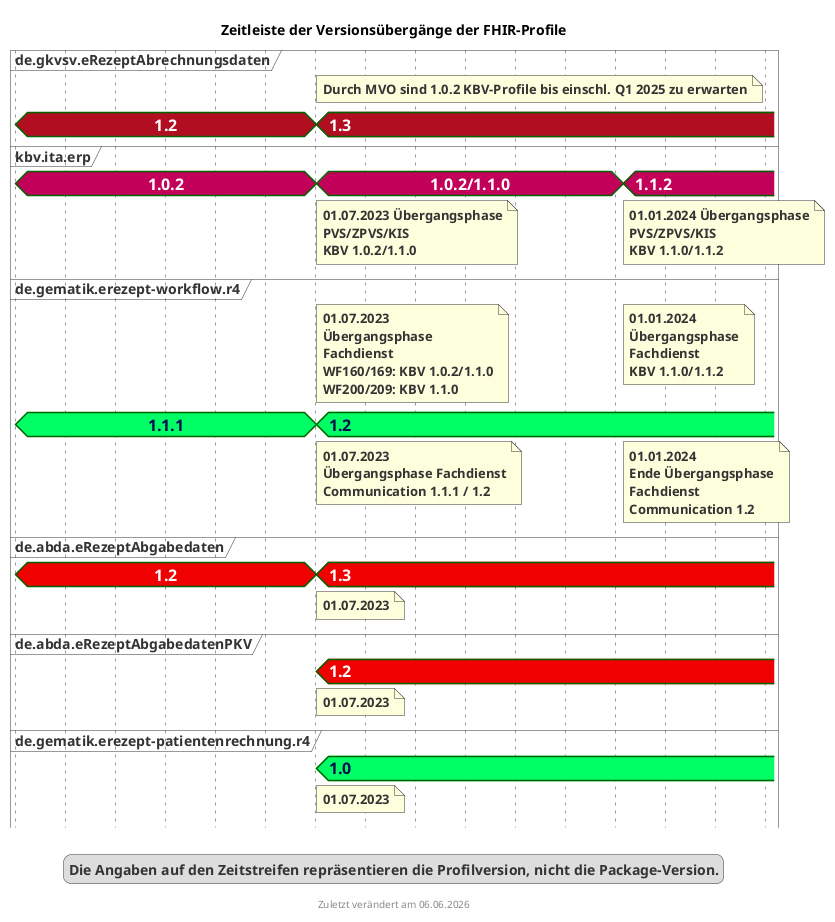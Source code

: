 @startuml fhir_version_timeline
<style>
timingDiagram {
  .kbvcolor {
    FontColor #ffffff
    Fontsize 16
    FontStyle bold
    Backgroundcolor #c30059
  }
  .gematikcolor {
    FontColor #000e52
    Fontsize 16
    FontStyle bold
    Backgroundcolor #00ff64
  }
  .davcolor {
    FontColor #ffffff
    Fontsize 16
    FontStyle bold
    BackgroundColor #f00000
  }
  .gkvcolor {
    FontColor #ffffff
    Fontsize 16
    FontStyle bold
    BackgroundColor #b10f21
  }
}
</style>
title Zeitleiste der Versionsübergänge der FHIR-Profile
footer Zuletzt verändert am %date("dd.MM.yyyy")


concise "de.gkvsv.eRezeptAbrechnungsdaten" as GKV <<gkvcolor>>
concise "kbv.ita.erp" as KBV <<kbvcolor>>
concise "de.gematik.erezept-workflow.r4" as gematik <<gematikcolor>>
concise "de.abda.eRezeptAbgabedaten" as DAV <<davcolor>>
concise "de.abda.eRezeptAbgabedatenPKV" as PKV <<davcolor>>
concise "de.gematik.erezept-patientenrechnung.r4" as gematikpkv <<gematikcolor>>


'30 days is scaled to 50 pixels
scale 2592000 as 50 pixels
hide time-axis

@2023/01/01
GKV is 1.2
KBV is 1.0.2
DAV is 1.2
gematik is 1.1.1

@2023/07/01
note bottom of KBV : 01.07.2023 Übergangsphase\nPVS/ZPVS/KIS\nKBV 1.0.2/1.1.0
note bottom of PKV : 01.07.2023
note top of gematik : 01.07.2023\nÜbergangsphase\nFachdienst\nWF160/169: KBV 1.0.2/1.1.0\nWF200/209: KBV 1.1.0
note bottom of gematik : 01.07.2023\nÜbergangsphase Fachdienst\nCommunication 1.1.1 / 1.2
note bottom of gematikpkv : 01.07.2023
note bottom of DAV : 01.07.2023
note top of GKV : Durch MVO sind 1.0.2 KBV-Profile bis einschl. Q1 2025 zu erwarten
KBV is "1.0.2/1.1.0"
gematik is 1.2
gematikpkv is 1.0
DAV is 1.3
PKV is 1.2
GKV is 1.3

@2024/01/01
note bottom of KBV : 01.01.2024 Übergangsphase\nPVS/ZPVS/KIS\nKBV 1.1.0/1.1.2
note top of gematik : 01.01.2024\nÜbergangsphase\nFachdienst\nKBV 1.1.0/1.1.2
note bottom of gematik : 01.01.2024\nEnde Übergangsphase\nFachdienst\nCommunication 1.2
KBV is 1.1.2

@2024/03/01

legend
Die Angaben auf den Zeitstreifen repräsentieren die Profilversion, nicht die Package-Version.
end legend

@enduml